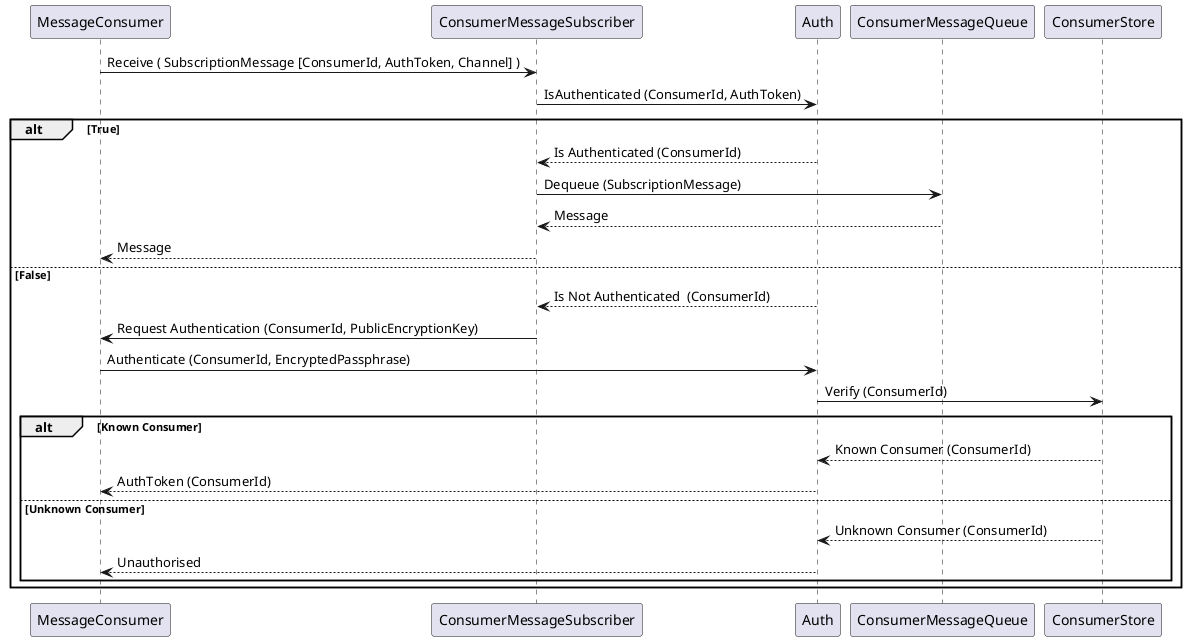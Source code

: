 @startuml architecture_overview

MessageConsumer -> ConsumerMessageSubscriber: Receive ( SubscriptionMessage [ConsumerId, AuthToken, Channel] )
ConsumerMessageSubscriber -> Auth: IsAuthenticated (ConsumerId, AuthToken)
alt True
    Auth --> ConsumerMessageSubscriber: Is Authenticated (ConsumerId)
    ConsumerMessageSubscriber -> ConsumerMessageQueue: Dequeue (SubscriptionMessage)
    ConsumerMessageQueue --> ConsumerMessageSubscriber: Message
    ConsumerMessageSubscriber --> MessageConsumer: Message
else False
    Auth --> ConsumerMessageSubscriber: Is Not Authenticated  (ConsumerId)
    ConsumerMessageSubscriber -> MessageConsumer: Request Authentication (ConsumerId, PublicEncryptionKey)
    MessageConsumer -> Auth: Authenticate (ConsumerId, EncryptedPassphrase)
    Auth -> ConsumerStore: Verify (ConsumerId)
    alt Known Consumer
        ConsumerStore --> Auth: Known Consumer (ConsumerId)
        Auth --> MessageConsumer: AuthToken (ConsumerId)
    else Unknown Consumer
        ConsumerStore --> Auth: Unknown Consumer (ConsumerId)
        Auth --> MessageConsumer: Unauthorised
    end
end

@enduml